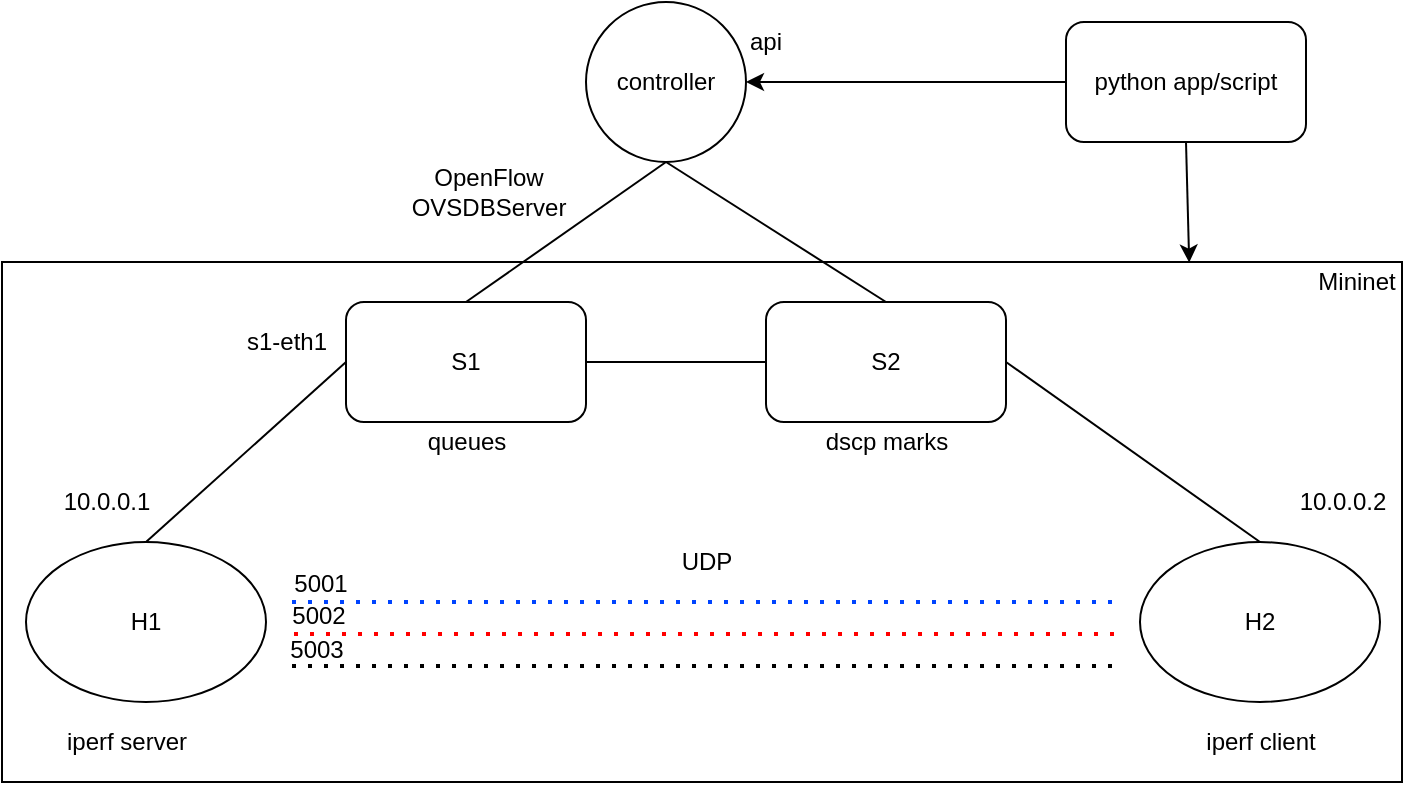 <mxfile version="13.8.0" type="device"><diagram id="hfyrZEJZu-aGGfVIBkIf" name="Page-1"><mxGraphModel dx="1071" dy="505" grid="1" gridSize="10" guides="1" tooltips="1" connect="1" arrows="1" fold="1" page="1" pageScale="1" pageWidth="850" pageHeight="1100" math="0" shadow="0"><root><mxCell id="0"/><mxCell id="1" parent="0"/><mxCell id="hQ3fCwfgAZnak_1uJoOt-25" value="" style="rounded=0;whiteSpace=wrap;html=1;" parent="1" vertex="1"><mxGeometry x="68" y="210" width="700" height="260" as="geometry"/></mxCell><mxCell id="hQ3fCwfgAZnak_1uJoOt-1" value="S2" style="rounded=1;whiteSpace=wrap;html=1;" parent="1" vertex="1"><mxGeometry x="450" y="230" width="120" height="60" as="geometry"/></mxCell><mxCell id="hQ3fCwfgAZnak_1uJoOt-2" value="S1" style="rounded=1;whiteSpace=wrap;html=1;" parent="1" vertex="1"><mxGeometry x="240" y="230" width="120" height="60" as="geometry"/></mxCell><mxCell id="hQ3fCwfgAZnak_1uJoOt-3" value="H1" style="ellipse;whiteSpace=wrap;html=1;" parent="1" vertex="1"><mxGeometry x="80" y="350" width="120" height="80" as="geometry"/></mxCell><mxCell id="hQ3fCwfgAZnak_1uJoOt-4" value="H2" style="ellipse;whiteSpace=wrap;html=1;" parent="1" vertex="1"><mxGeometry x="637" y="350" width="120" height="80" as="geometry"/></mxCell><mxCell id="hQ3fCwfgAZnak_1uJoOt-5" value="" style="endArrow=none;html=1;entryX=0;entryY=0.5;entryDx=0;entryDy=0;exitX=1;exitY=0.5;exitDx=0;exitDy=0;" parent="1" source="hQ3fCwfgAZnak_1uJoOt-2" target="hQ3fCwfgAZnak_1uJoOt-1" edge="1"><mxGeometry width="50" height="50" relative="1" as="geometry"><mxPoint x="390" y="250" as="sourcePoint"/><mxPoint x="440" y="200" as="targetPoint"/></mxGeometry></mxCell><mxCell id="hQ3fCwfgAZnak_1uJoOt-6" value="" style="endArrow=none;html=1;entryX=0;entryY=0.5;entryDx=0;entryDy=0;exitX=0.5;exitY=0;exitDx=0;exitDy=0;" parent="1" source="hQ3fCwfgAZnak_1uJoOt-3" target="hQ3fCwfgAZnak_1uJoOt-2" edge="1"><mxGeometry width="50" height="50" relative="1" as="geometry"><mxPoint x="170" y="310" as="sourcePoint"/><mxPoint x="220" y="260" as="targetPoint"/></mxGeometry></mxCell><mxCell id="hQ3fCwfgAZnak_1uJoOt-7" value="" style="endArrow=none;html=1;entryX=1;entryY=0.5;entryDx=0;entryDy=0;exitX=0.5;exitY=0;exitDx=0;exitDy=0;" parent="1" source="hQ3fCwfgAZnak_1uJoOt-4" target="hQ3fCwfgAZnak_1uJoOt-1" edge="1"><mxGeometry width="50" height="50" relative="1" as="geometry"><mxPoint x="150" y="360" as="sourcePoint"/><mxPoint x="250" y="270" as="targetPoint"/></mxGeometry></mxCell><mxCell id="hQ3fCwfgAZnak_1uJoOt-8" value="" style="endArrow=none;dashed=1;html=1;dashPattern=1 3;strokeWidth=2;fillColor=#0A1BFF;strokeColor=#0044FF;" parent="1" edge="1"><mxGeometry width="50" height="50" relative="1" as="geometry"><mxPoint x="213" y="380" as="sourcePoint"/><mxPoint x="623" y="380" as="targetPoint"/></mxGeometry></mxCell><mxCell id="hQ3fCwfgAZnak_1uJoOt-9" value="" style="endArrow=none;dashed=1;html=1;dashPattern=1 3;strokeWidth=2;strokeColor=#FF0000;" parent="1" edge="1"><mxGeometry width="50" height="50" relative="1" as="geometry"><mxPoint x="214" y="396" as="sourcePoint"/><mxPoint x="624" y="396" as="targetPoint"/></mxGeometry></mxCell><mxCell id="hQ3fCwfgAZnak_1uJoOt-10" value="" style="endArrow=none;dashed=1;html=1;dashPattern=1 3;strokeWidth=2;" parent="1" edge="1"><mxGeometry width="50" height="50" relative="1" as="geometry"><mxPoint x="213" y="412" as="sourcePoint"/><mxPoint x="623" y="412" as="targetPoint"/></mxGeometry></mxCell><mxCell id="hQ3fCwfgAZnak_1uJoOt-11" value="iperf client" style="text;html=1;align=center;verticalAlign=middle;resizable=0;points=[];autosize=1;" parent="1" vertex="1"><mxGeometry x="662" y="440" width="70" height="20" as="geometry"/></mxCell><mxCell id="hQ3fCwfgAZnak_1uJoOt-12" value="iperf server" style="text;html=1;align=center;verticalAlign=middle;resizable=0;points=[];autosize=1;" parent="1" vertex="1"><mxGeometry x="90" y="440" width="80" height="20" as="geometry"/></mxCell><mxCell id="hQ3fCwfgAZnak_1uJoOt-13" value="controller" style="ellipse;whiteSpace=wrap;html=1;aspect=fixed;" parent="1" vertex="1"><mxGeometry x="360" y="80" width="80" height="80" as="geometry"/></mxCell><mxCell id="hQ3fCwfgAZnak_1uJoOt-14" value="" style="endArrow=none;html=1;exitX=0.5;exitY=0;exitDx=0;exitDy=0;entryX=0.5;entryY=1;entryDx=0;entryDy=0;" parent="1" source="hQ3fCwfgAZnak_1uJoOt-2" target="hQ3fCwfgAZnak_1uJoOt-13" edge="1"><mxGeometry width="50" height="50" relative="1" as="geometry"><mxPoint x="380" y="200" as="sourcePoint"/><mxPoint x="430" y="150" as="targetPoint"/></mxGeometry></mxCell><mxCell id="hQ3fCwfgAZnak_1uJoOt-15" value="" style="endArrow=none;html=1;exitX=0.5;exitY=0;exitDx=0;exitDy=0;entryX=0.5;entryY=1;entryDx=0;entryDy=0;" parent="1" source="hQ3fCwfgAZnak_1uJoOt-1" target="hQ3fCwfgAZnak_1uJoOt-13" edge="1"><mxGeometry width="50" height="50" relative="1" as="geometry"><mxPoint x="310" y="240" as="sourcePoint"/><mxPoint x="410" y="170" as="targetPoint"/></mxGeometry></mxCell><mxCell id="hQ3fCwfgAZnak_1uJoOt-17" value="OpenFlow&lt;br&gt;OVSDBServer" style="text;html=1;align=center;verticalAlign=middle;resizable=0;points=[];autosize=1;" parent="1" vertex="1"><mxGeometry x="266" y="160" width="90" height="30" as="geometry"/></mxCell><mxCell id="hQ3fCwfgAZnak_1uJoOt-18" value="api" style="text;html=1;strokeColor=none;fillColor=none;align=center;verticalAlign=middle;whiteSpace=wrap;rounded=0;" parent="1" vertex="1"><mxGeometry x="430" y="90" width="40" height="20" as="geometry"/></mxCell><mxCell id="hQ3fCwfgAZnak_1uJoOt-19" value="python app/script" style="rounded=1;whiteSpace=wrap;html=1;" parent="1" vertex="1"><mxGeometry x="600" y="90" width="120" height="60" as="geometry"/></mxCell><mxCell id="hQ3fCwfgAZnak_1uJoOt-20" value="" style="endArrow=classic;html=1;exitX=0;exitY=0.5;exitDx=0;exitDy=0;entryX=1;entryY=0.5;entryDx=0;entryDy=0;" parent="1" source="hQ3fCwfgAZnak_1uJoOt-19" target="hQ3fCwfgAZnak_1uJoOt-13" edge="1"><mxGeometry width="50" height="50" relative="1" as="geometry"><mxPoint x="550" y="70" as="sourcePoint"/><mxPoint x="600" y="20" as="targetPoint"/></mxGeometry></mxCell><mxCell id="hQ3fCwfgAZnak_1uJoOt-26" value="5001" style="text;html=1;align=center;verticalAlign=middle;resizable=0;points=[];autosize=1;" parent="1" vertex="1"><mxGeometry x="207" y="361" width="40" height="20" as="geometry"/></mxCell><mxCell id="hQ3fCwfgAZnak_1uJoOt-27" value="5002" style="text;html=1;align=center;verticalAlign=middle;resizable=0;points=[];autosize=1;" parent="1" vertex="1"><mxGeometry x="206" y="377" width="40" height="20" as="geometry"/></mxCell><mxCell id="hQ3fCwfgAZnak_1uJoOt-28" value="5003" style="text;html=1;align=center;verticalAlign=middle;resizable=0;points=[];autosize=1;" parent="1" vertex="1"><mxGeometry x="205" y="394" width="40" height="20" as="geometry"/></mxCell><mxCell id="hQ3fCwfgAZnak_1uJoOt-29" value="Mininet" style="text;html=1;align=center;verticalAlign=middle;resizable=0;points=[];autosize=1;" parent="1" vertex="1"><mxGeometry x="720" y="210" width="50" height="20" as="geometry"/></mxCell><mxCell id="hQ3fCwfgAZnak_1uJoOt-30" value="" style="endArrow=classic;html=1;exitX=0.5;exitY=1;exitDx=0;exitDy=0;entryX=0.848;entryY=0.001;entryDx=0;entryDy=0;entryPerimeter=0;" parent="1" source="hQ3fCwfgAZnak_1uJoOt-19" target="hQ3fCwfgAZnak_1uJoOt-25" edge="1"><mxGeometry width="50" height="50" relative="1" as="geometry"><mxPoint x="610" y="130" as="sourcePoint"/><mxPoint x="450.0" y="130" as="targetPoint"/></mxGeometry></mxCell><mxCell id="hQ3fCwfgAZnak_1uJoOt-31" value="queues" style="text;html=1;align=center;verticalAlign=middle;resizable=0;points=[];autosize=1;" parent="1" vertex="1"><mxGeometry x="275" y="290" width="50" height="20" as="geometry"/></mxCell><mxCell id="hQ3fCwfgAZnak_1uJoOt-32" value="dscp marks" style="text;html=1;align=center;verticalAlign=middle;resizable=0;points=[];autosize=1;" parent="1" vertex="1"><mxGeometry x="470" y="290" width="80" height="20" as="geometry"/></mxCell><mxCell id="ZFXacXgk1qc9leG4qpMR-1" value="10.0.0.1" style="text;html=1;align=center;verticalAlign=middle;resizable=0;points=[];autosize=1;" vertex="1" parent="1"><mxGeometry x="90" y="320" width="60" height="20" as="geometry"/></mxCell><mxCell id="ZFXacXgk1qc9leG4qpMR-2" value="10.0.0.2" style="text;html=1;align=center;verticalAlign=middle;resizable=0;points=[];autosize=1;" vertex="1" parent="1"><mxGeometry x="708" y="320" width="60" height="20" as="geometry"/></mxCell><mxCell id="ZFXacXgk1qc9leG4qpMR-3" value="s1-eth1" style="text;html=1;align=center;verticalAlign=middle;resizable=0;points=[];autosize=1;" vertex="1" parent="1"><mxGeometry x="180" y="240" width="60" height="20" as="geometry"/></mxCell><mxCell id="ZFXacXgk1qc9leG4qpMR-4" value="UDP" style="text;html=1;align=center;verticalAlign=middle;resizable=0;points=[];autosize=1;" vertex="1" parent="1"><mxGeometry x="400" y="350" width="40" height="20" as="geometry"/></mxCell></root></mxGraphModel></diagram></mxfile>